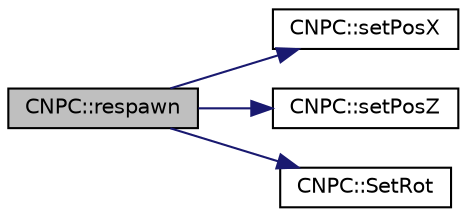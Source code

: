 digraph "CNPC::respawn"
{
  bgcolor="transparent";
  edge [fontname="Helvetica",fontsize="10",labelfontname="Helvetica",labelfontsize="10"];
  node [fontname="Helvetica",fontsize="10",shape=record];
  rankdir="LR";
  Node1 [label="CNPC::respawn",height=0.2,width=0.4,color="black", fillcolor="grey75", style="filled", fontcolor="black"];
  Node1 -> Node2 [color="midnightblue",fontsize="10",style="solid",fontname="Helvetica"];
  Node2 [label="CNPC::setPosX",height=0.2,width=0.4,color="black",URL="$classCNPC.html#a845812680ee1f5f2ae18a01091733665"];
  Node1 -> Node3 [color="midnightblue",fontsize="10",style="solid",fontname="Helvetica"];
  Node3 [label="CNPC::setPosZ",height=0.2,width=0.4,color="black",URL="$classCNPC.html#a3cd42b55ac62c078bd61ee944cac532f"];
  Node1 -> Node4 [color="midnightblue",fontsize="10",style="solid",fontname="Helvetica"];
  Node4 [label="CNPC::SetRot",height=0.2,width=0.4,color="black",URL="$classCNPC.html#abdcd69d857e7cf55fa81318e3c6ef21b"];
}
